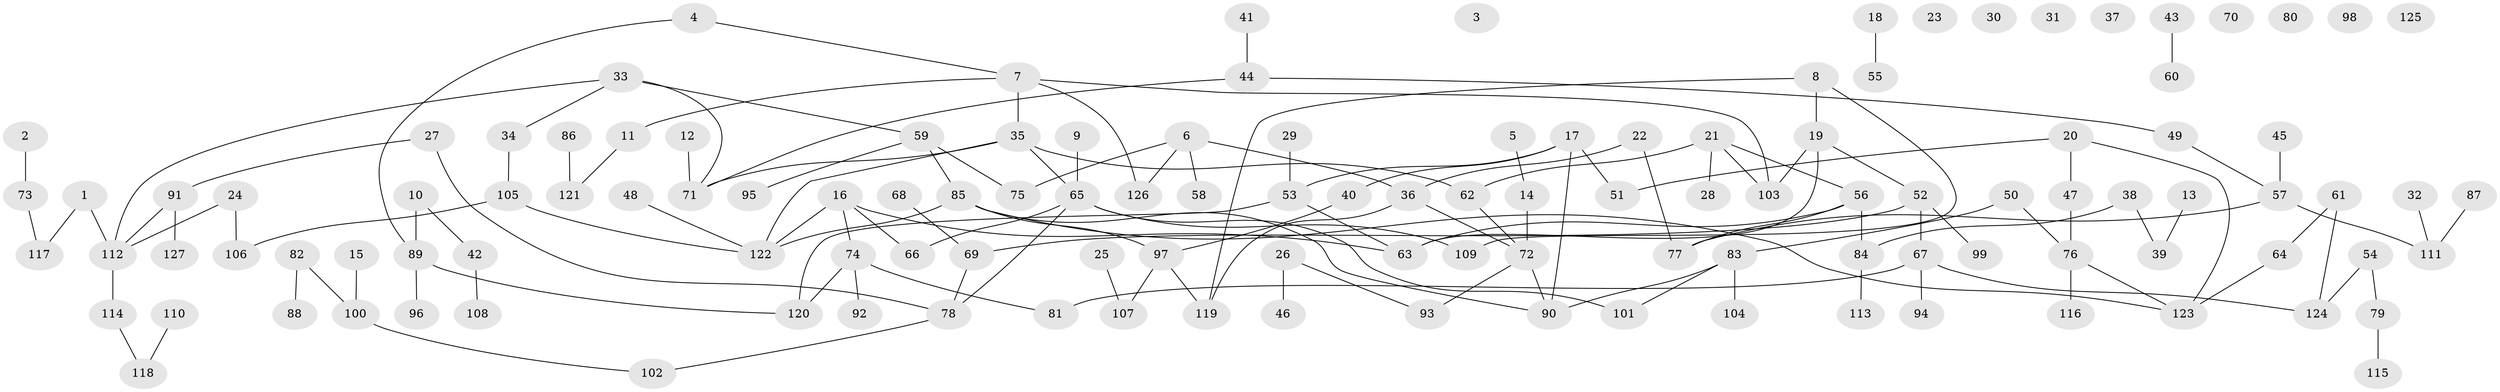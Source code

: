 // Generated by graph-tools (version 1.1) at 2025/33/03/09/25 02:33:32]
// undirected, 127 vertices, 142 edges
graph export_dot {
graph [start="1"]
  node [color=gray90,style=filled];
  1;
  2;
  3;
  4;
  5;
  6;
  7;
  8;
  9;
  10;
  11;
  12;
  13;
  14;
  15;
  16;
  17;
  18;
  19;
  20;
  21;
  22;
  23;
  24;
  25;
  26;
  27;
  28;
  29;
  30;
  31;
  32;
  33;
  34;
  35;
  36;
  37;
  38;
  39;
  40;
  41;
  42;
  43;
  44;
  45;
  46;
  47;
  48;
  49;
  50;
  51;
  52;
  53;
  54;
  55;
  56;
  57;
  58;
  59;
  60;
  61;
  62;
  63;
  64;
  65;
  66;
  67;
  68;
  69;
  70;
  71;
  72;
  73;
  74;
  75;
  76;
  77;
  78;
  79;
  80;
  81;
  82;
  83;
  84;
  85;
  86;
  87;
  88;
  89;
  90;
  91;
  92;
  93;
  94;
  95;
  96;
  97;
  98;
  99;
  100;
  101;
  102;
  103;
  104;
  105;
  106;
  107;
  108;
  109;
  110;
  111;
  112;
  113;
  114;
  115;
  116;
  117;
  118;
  119;
  120;
  121;
  122;
  123;
  124;
  125;
  126;
  127;
  1 -- 112;
  1 -- 117;
  2 -- 73;
  4 -- 7;
  4 -- 89;
  5 -- 14;
  6 -- 36;
  6 -- 58;
  6 -- 75;
  6 -- 126;
  7 -- 11;
  7 -- 35;
  7 -- 103;
  7 -- 126;
  8 -- 19;
  8 -- 109;
  8 -- 119;
  9 -- 65;
  10 -- 42;
  10 -- 89;
  11 -- 121;
  12 -- 71;
  13 -- 39;
  14 -- 72;
  15 -- 100;
  16 -- 63;
  16 -- 66;
  16 -- 74;
  16 -- 122;
  17 -- 40;
  17 -- 51;
  17 -- 53;
  17 -- 90;
  18 -- 55;
  19 -- 52;
  19 -- 63;
  19 -- 103;
  20 -- 47;
  20 -- 51;
  20 -- 123;
  21 -- 28;
  21 -- 56;
  21 -- 62;
  21 -- 103;
  22 -- 36;
  22 -- 77;
  24 -- 106;
  24 -- 112;
  25 -- 107;
  26 -- 46;
  26 -- 93;
  27 -- 78;
  27 -- 91;
  29 -- 53;
  32 -- 111;
  33 -- 34;
  33 -- 59;
  33 -- 71;
  33 -- 112;
  34 -- 105;
  35 -- 62;
  35 -- 65;
  35 -- 71;
  35 -- 122;
  36 -- 72;
  36 -- 119;
  38 -- 39;
  38 -- 84;
  40 -- 97;
  41 -- 44;
  42 -- 108;
  43 -- 60;
  44 -- 49;
  44 -- 71;
  45 -- 57;
  47 -- 76;
  48 -- 122;
  49 -- 57;
  50 -- 76;
  50 -- 83;
  52 -- 67;
  52 -- 69;
  52 -- 99;
  53 -- 63;
  53 -- 120;
  54 -- 79;
  54 -- 124;
  56 -- 63;
  56 -- 77;
  56 -- 84;
  57 -- 77;
  57 -- 111;
  59 -- 75;
  59 -- 85;
  59 -- 95;
  61 -- 64;
  61 -- 124;
  62 -- 72;
  64 -- 123;
  65 -- 66;
  65 -- 78;
  65 -- 101;
  65 -- 109;
  67 -- 81;
  67 -- 94;
  67 -- 124;
  68 -- 69;
  69 -- 78;
  72 -- 90;
  72 -- 93;
  73 -- 117;
  74 -- 81;
  74 -- 92;
  74 -- 120;
  76 -- 116;
  76 -- 123;
  78 -- 102;
  79 -- 115;
  82 -- 88;
  82 -- 100;
  83 -- 90;
  83 -- 101;
  83 -- 104;
  84 -- 113;
  85 -- 90;
  85 -- 97;
  85 -- 122;
  85 -- 123;
  86 -- 121;
  87 -- 111;
  89 -- 96;
  89 -- 120;
  91 -- 112;
  91 -- 127;
  97 -- 107;
  97 -- 119;
  100 -- 102;
  105 -- 106;
  105 -- 122;
  110 -- 118;
  112 -- 114;
  114 -- 118;
}
